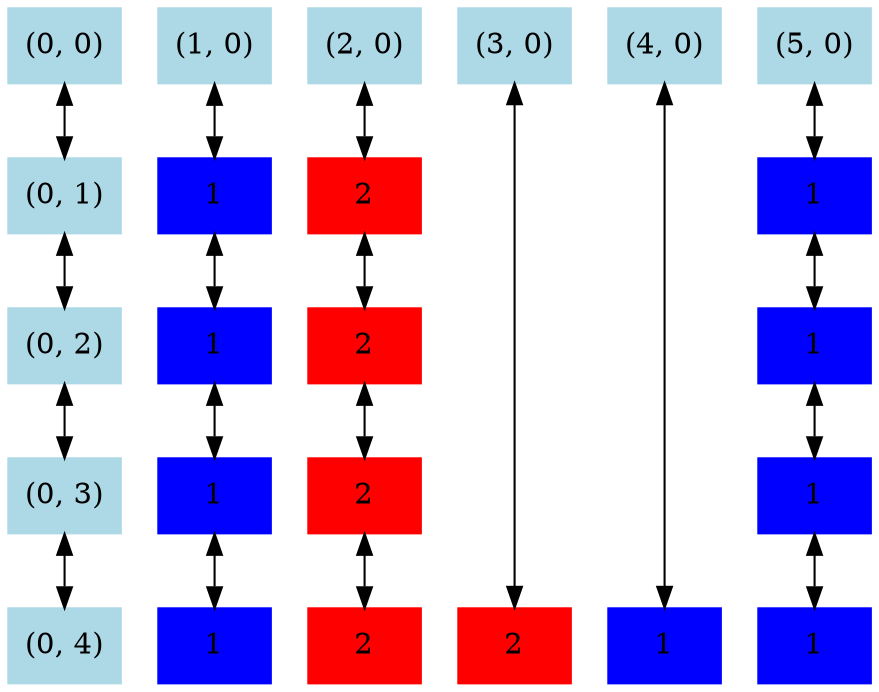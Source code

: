 digraph {
	node [shape=box style=filled]
	{
		rank=same
		node [color=lightblue]
		node00 [label="(0, 0)"]
		rank=same
		node [color=lightblue]
		node10 [label="(1, 0)"]
		rank=same
		node [color=lightblue]
		node20 [label="(2, 0)"]
		rank=same
		node [color=lightblue]
		node30 [label="(3, 0)"]
		rank=same
		node [color=lightblue]
		node40 [label="(4, 0)"]
		rank=same
		node [color=lightblue]
		node50 [label="(5, 0)"]
	}
	{
		rank=same
		node [color=lightblue]
		node01 [label="(0, 1)"]
		rank=same
		node [color=blue]
		node11 [label=1]
		rank=same
		node [color=red]
		node21 [label=2]
		rank=same
		node [color=blue]
		node51 [label=1]
	}
	{
		rank=same
		node [color=lightblue]
		node02 [label="(0, 2)"]
		rank=same
		node [color=blue]
		node12 [label=1]
		rank=same
		node [color=red]
		node22 [label=2]
		rank=same
		node [color=blue]
		node52 [label=1]
	}
	{
		rank=same
		node [color=lightblue]
		node03 [label="(0, 3)"]
		rank=same
		node [color=blue]
		node13 [label=1]
		rank=same
		node [color=red]
		node23 [label=2]
		rank=same
		node [color=blue]
		node53 [label=1]
	}
	{
		rank=same
		node [color=lightblue]
		node04 [label="(0, 4)"]
		rank=same
		node [color=blue]
		node14 [label=1]
		rank=same
		node [color=red]
		node24 [label=2]
		rank=same
		node [color=red]
		node34 [label=2]
		rank=same
		node [color=blue]
		node44 [label=1]
		rank=same
		node [color=blue]
		node54 [label=1]
	}
	node00 -> node01 [dir=both]
	node01 -> node02 [dir=both]
	node02 -> node03 [dir=both]
	node03 -> node04 [dir=both]
	node10 -> node11 [dir=both]
	node11 -> node12 [dir=both]
	node12 -> node13 [dir=both]
	node13 -> node14 [dir=both]
	node20 -> node21 [dir=both]
	node21 -> node22 [dir=both]
	node22 -> node23 [dir=both]
	node23 -> node24 [dir=both]
	node30 -> node34 [dir=both]
	node40 -> node44 [dir=both]
	node50 -> node51 [dir=both]
	node51 -> node52 [dir=both]
	node52 -> node53 [dir=both]
	node53 -> node54 [dir=both]
}
